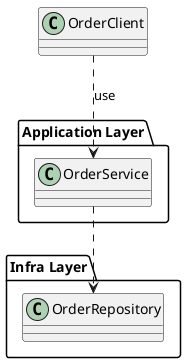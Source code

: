@startuml
'https://plantuml.com/class-diagram

class OrderClient

package "Application Layer" {
    class OrderService
}

package "Infra Layer" {
    class OrderRepository
}

OrderClient .down.> OrderService: use
OrderService .down.> OrderRepository


@enduml